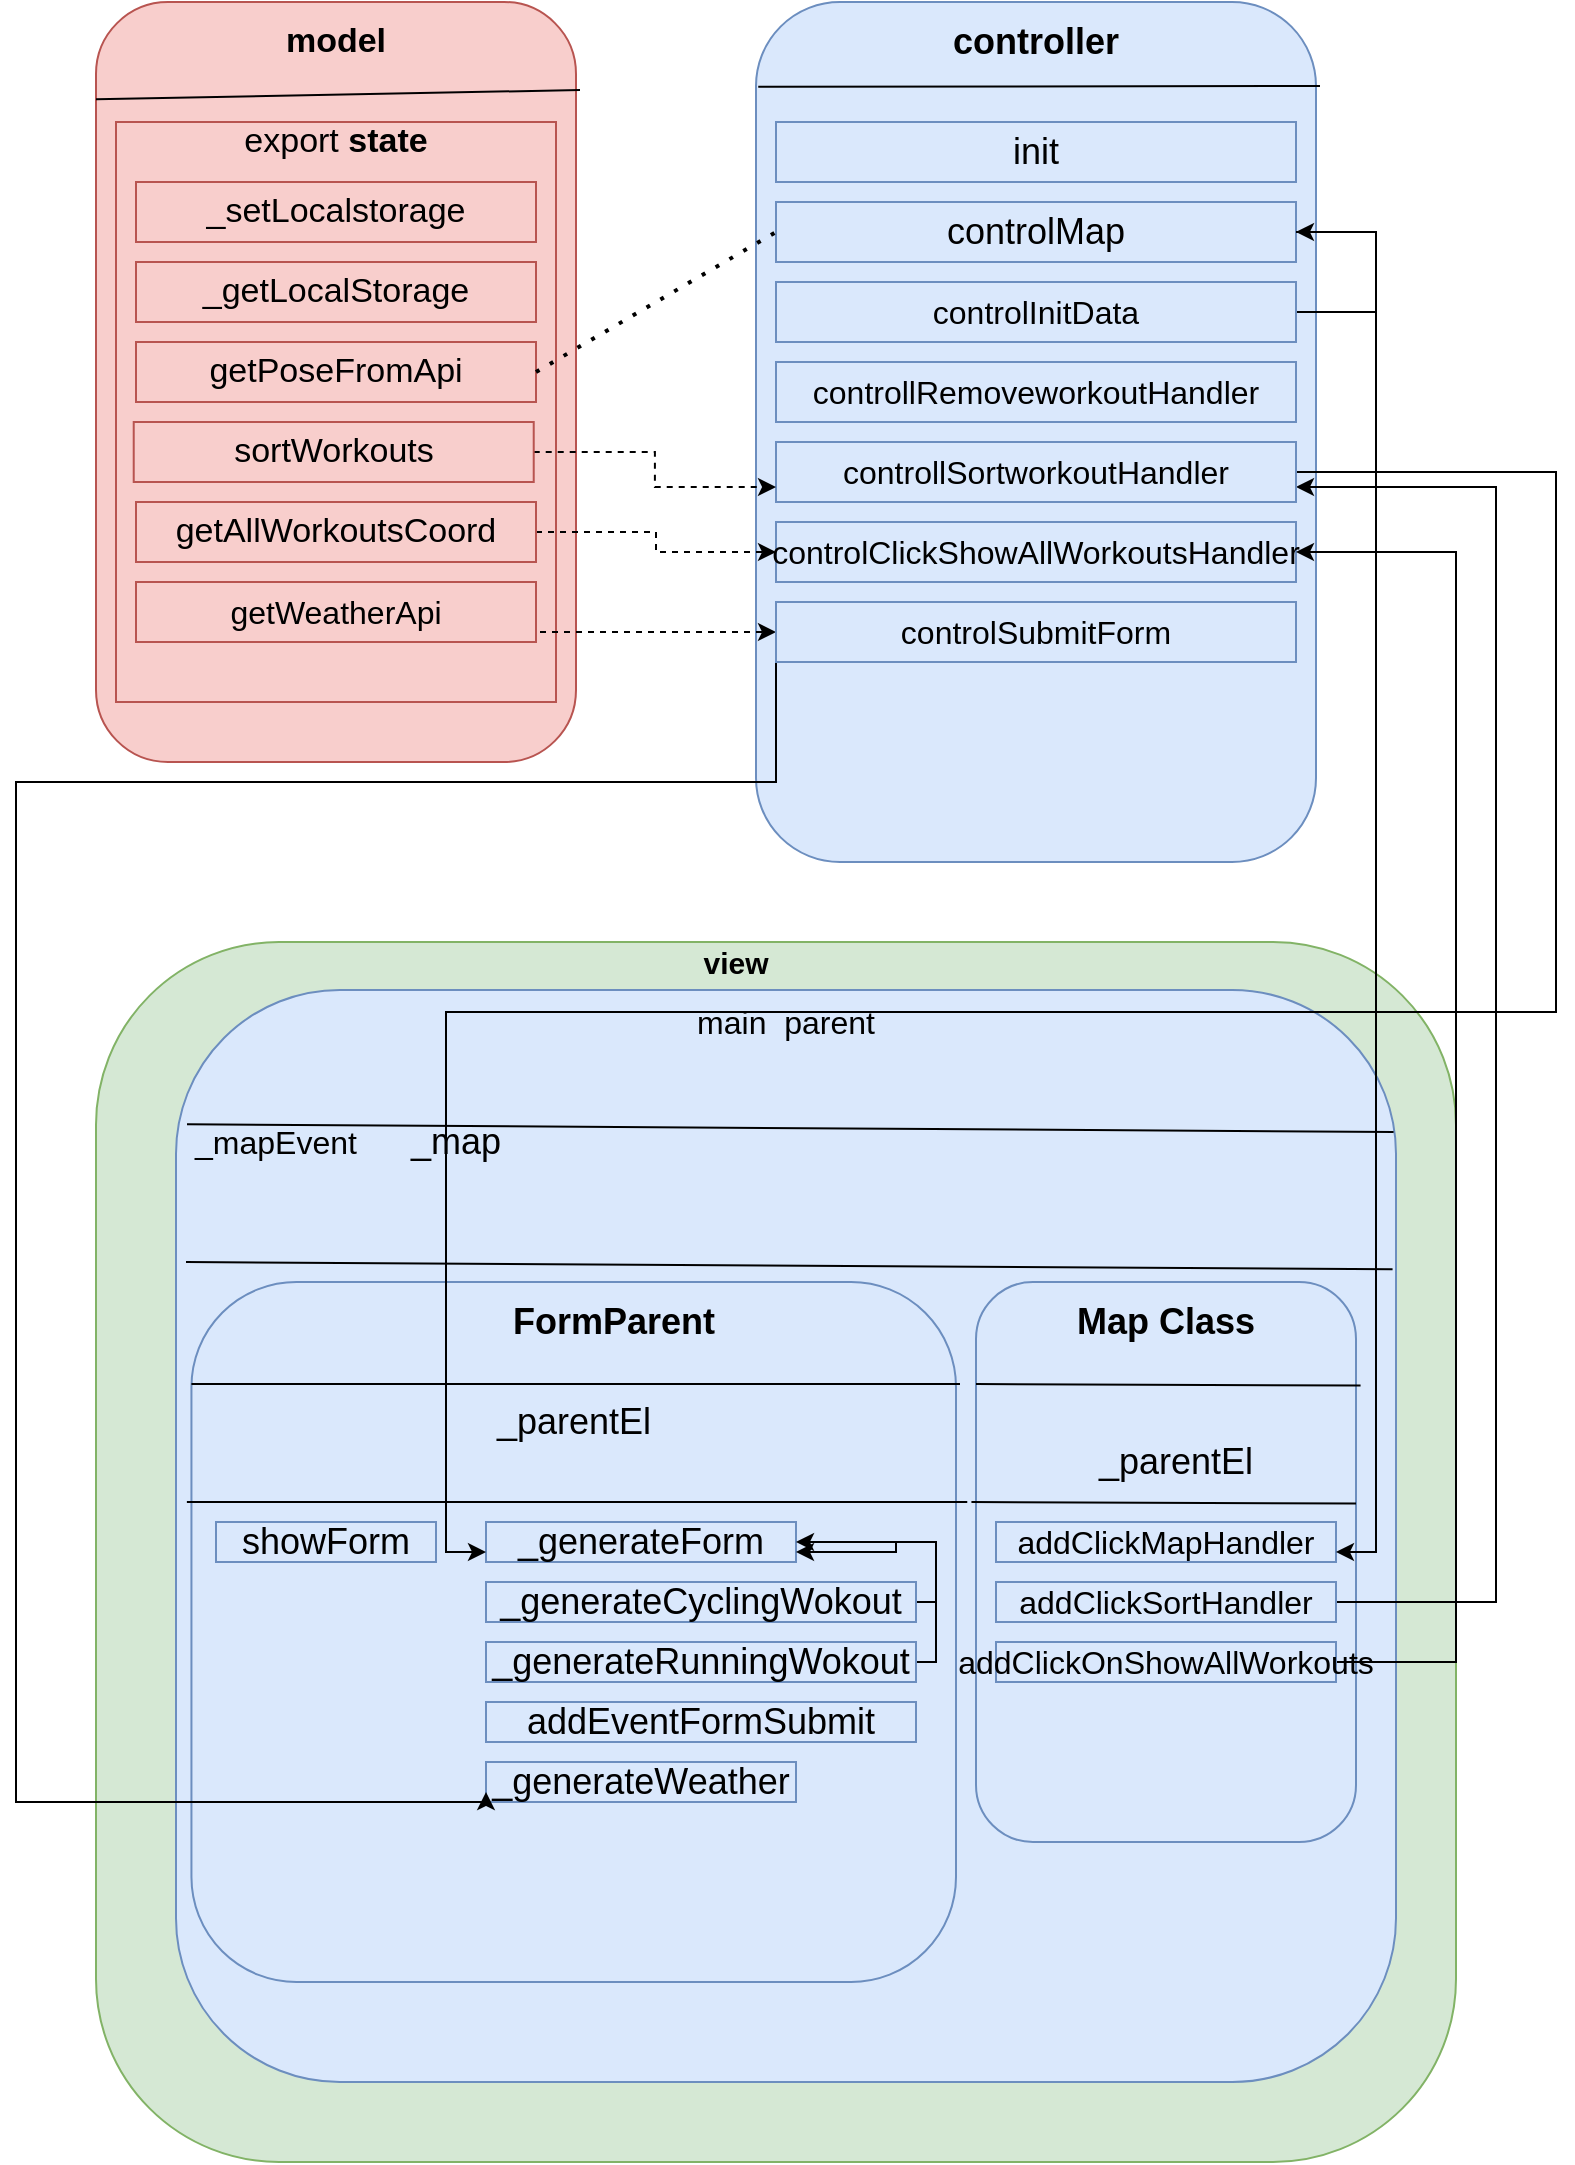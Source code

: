 <mxfile version="14.4.3" type="device"><diagram id="C5RBs43oDa-KdzZeNtuy" name="Page-1"><mxGraphModel dx="1024" dy="592" grid="1" gridSize="10" guides="1" tooltips="1" connect="1" arrows="1" fold="1" page="1" pageScale="1" pageWidth="827" pageHeight="1169" math="0" shadow="0"><root><mxCell id="WIyWlLk6GJQsqaUBKTNV-0"/><mxCell id="WIyWlLk6GJQsqaUBKTNV-1" parent="WIyWlLk6GJQsqaUBKTNV-0"/><mxCell id="m3j9F3WrCNdR1Mr-ZnYO-1" value="" style="rounded=1;whiteSpace=wrap;html=1;fillColor=#f8cecc;strokeColor=#b85450;" parent="WIyWlLk6GJQsqaUBKTNV-1" vertex="1"><mxGeometry x="80" y="60" width="240" height="380" as="geometry"/></mxCell><mxCell id="m3j9F3WrCNdR1Mr-ZnYO-2" value="model" style="text;html=1;strokeColor=none;fillColor=none;align=center;verticalAlign=middle;whiteSpace=wrap;rounded=0;fontSize=17;fontStyle=1" parent="WIyWlLk6GJQsqaUBKTNV-1" vertex="1"><mxGeometry x="180" y="70" width="40" height="20" as="geometry"/></mxCell><mxCell id="m3j9F3WrCNdR1Mr-ZnYO-3" value="" style="endArrow=none;html=1;fontSize=17;exitX=0;exitY=0.128;exitDx=0;exitDy=0;exitPerimeter=0;" parent="WIyWlLk6GJQsqaUBKTNV-1" source="m3j9F3WrCNdR1Mr-ZnYO-1" edge="1"><mxGeometry width="50" height="50" relative="1" as="geometry"><mxPoint x="460" y="330" as="sourcePoint"/><mxPoint x="322" y="104" as="targetPoint"/></mxGeometry></mxCell><mxCell id="m3j9F3WrCNdR1Mr-ZnYO-4" value="" style="rounded=0;whiteSpace=wrap;html=1;fontSize=17;fillColor=#f8cecc;strokeColor=#b85450;" parent="WIyWlLk6GJQsqaUBKTNV-1" vertex="1"><mxGeometry x="90" y="120" width="220" height="290" as="geometry"/></mxCell><mxCell id="m3j9F3WrCNdR1Mr-ZnYO-5" value="export &lt;b&gt;state&lt;/b&gt;" style="text;html=1;strokeColor=none;fillColor=none;align=center;verticalAlign=middle;whiteSpace=wrap;rounded=0;fontSize=17;" parent="WIyWlLk6GJQsqaUBKTNV-1" vertex="1"><mxGeometry x="125" y="120" width="150" height="20" as="geometry"/></mxCell><mxCell id="m3j9F3WrCNdR1Mr-ZnYO-6" value="_setLocalstorage" style="rounded=0;whiteSpace=wrap;html=1;fontSize=17;fillColor=#f8cecc;strokeColor=#b85450;" parent="WIyWlLk6GJQsqaUBKTNV-1" vertex="1"><mxGeometry x="100" y="150" width="200" height="30" as="geometry"/></mxCell><mxCell id="m3j9F3WrCNdR1Mr-ZnYO-7" value="_getLocalStorage" style="rounded=0;whiteSpace=wrap;html=1;fontSize=17;fillColor=#f8cecc;strokeColor=#b85450;" parent="WIyWlLk6GJQsqaUBKTNV-1" vertex="1"><mxGeometry x="100" y="190" width="200" height="30" as="geometry"/></mxCell><mxCell id="m3j9F3WrCNdR1Mr-ZnYO-8" value="getPoseFromApi" style="rounded=0;whiteSpace=wrap;html=1;fontSize=17;fillColor=#f8cecc;strokeColor=#b85450;" parent="WIyWlLk6GJQsqaUBKTNV-1" vertex="1"><mxGeometry x="100" y="230" width="200" height="30" as="geometry"/></mxCell><mxCell id="m3j9F3WrCNdR1Mr-ZnYO-9" value="" style="rounded=1;whiteSpace=wrap;html=1;fontSize=17;fillColor=#dae8fc;strokeColor=#6c8ebf;" parent="WIyWlLk6GJQsqaUBKTNV-1" vertex="1"><mxGeometry x="410" y="60" width="280" height="430" as="geometry"/></mxCell><mxCell id="m3j9F3WrCNdR1Mr-ZnYO-10" value="controller" style="text;html=1;strokeColor=none;fillColor=none;align=center;verticalAlign=middle;whiteSpace=wrap;rounded=0;fontSize=18;fontStyle=1" parent="WIyWlLk6GJQsqaUBKTNV-1" vertex="1"><mxGeometry x="500" y="70" width="100" height="20" as="geometry"/></mxCell><mxCell id="m3j9F3WrCNdR1Mr-ZnYO-11" value="" style="endArrow=none;html=1;fontSize=18;entryX=0.004;entryY=0.163;entryDx=0;entryDy=0;entryPerimeter=0;" parent="WIyWlLk6GJQsqaUBKTNV-1" edge="1"><mxGeometry width="50" height="50" relative="1" as="geometry"><mxPoint x="692" y="102" as="sourcePoint"/><mxPoint x="411.12" y="102.42" as="targetPoint"/></mxGeometry></mxCell><mxCell id="m3j9F3WrCNdR1Mr-ZnYO-13" value="init" style="rounded=0;whiteSpace=wrap;html=1;fontSize=18;fillColor=#dae8fc;strokeColor=#6c8ebf;" parent="WIyWlLk6GJQsqaUBKTNV-1" vertex="1"><mxGeometry x="420" y="120" width="260" height="30" as="geometry"/></mxCell><mxCell id="m3j9F3WrCNdR1Mr-ZnYO-14" value="controlMap" style="rounded=0;whiteSpace=wrap;html=1;fontSize=18;fillColor=#dae8fc;strokeColor=#6c8ebf;" parent="WIyWlLk6GJQsqaUBKTNV-1" vertex="1"><mxGeometry x="420" y="160" width="260" height="30" as="geometry"/></mxCell><mxCell id="m3j9F3WrCNdR1Mr-ZnYO-16" value="" style="endArrow=none;dashed=1;html=1;dashPattern=1 3;strokeWidth=2;fontSize=18;exitX=1;exitY=0.5;exitDx=0;exitDy=0;entryX=0;entryY=0.5;entryDx=0;entryDy=0;" parent="WIyWlLk6GJQsqaUBKTNV-1" source="m3j9F3WrCNdR1Mr-ZnYO-8" target="m3j9F3WrCNdR1Mr-ZnYO-14" edge="1"><mxGeometry width="50" height="50" relative="1" as="geometry"><mxPoint x="460" y="320" as="sourcePoint"/><mxPoint x="510" y="270" as="targetPoint"/></mxGeometry></mxCell><mxCell id="m3j9F3WrCNdR1Mr-ZnYO-18" value="" style="rounded=1;whiteSpace=wrap;html=1;fontSize=18;fillColor=#d5e8d4;strokeColor=#82b366;" parent="WIyWlLk6GJQsqaUBKTNV-1" vertex="1"><mxGeometry x="80" y="530" width="680" height="610" as="geometry"/></mxCell><mxCell id="m3j9F3WrCNdR1Mr-ZnYO-31" style="edgeStyle=orthogonalEdgeStyle;rounded=0;orthogonalLoop=1;jettySize=auto;html=1;fontSize=16;" parent="WIyWlLk6GJQsqaUBKTNV-1" source="m3j9F3WrCNdR1Mr-ZnYO-29" edge="1"><mxGeometry relative="1" as="geometry"><Array as="points"><mxPoint x="720" y="215"/><mxPoint x="720" y="175"/></Array><mxPoint x="680" y="175" as="targetPoint"/></mxGeometry></mxCell><mxCell id="m3j9F3WrCNdR1Mr-ZnYO-29" value="controlInitData" style="rounded=0;whiteSpace=wrap;html=1;fontSize=16;fillColor=#dae8fc;strokeColor=#6c8ebf;" parent="WIyWlLk6GJQsqaUBKTNV-1" vertex="1"><mxGeometry x="420" y="200" width="260" height="30" as="geometry"/></mxCell><mxCell id="m3j9F3WrCNdR1Mr-ZnYO-33" value="" style="rounded=1;whiteSpace=wrap;html=1;fontSize=18;fillColor=#dae8fc;strokeColor=#6c8ebf;" parent="WIyWlLk6GJQsqaUBKTNV-1" vertex="1"><mxGeometry x="120" y="554" width="610" height="546" as="geometry"/></mxCell><mxCell id="m3j9F3WrCNdR1Mr-ZnYO-34" value="main&amp;nbsp; parent" style="text;html=1;strokeColor=none;fillColor=none;align=center;verticalAlign=middle;whiteSpace=wrap;rounded=0;fontSize=16;" parent="WIyWlLk6GJQsqaUBKTNV-1" vertex="1"><mxGeometry x="378" y="560" width="94" height="20" as="geometry"/></mxCell><mxCell id="m3j9F3WrCNdR1Mr-ZnYO-35" value="" style="endArrow=none;html=1;fontSize=16;exitX=0.009;exitY=0.123;exitDx=0;exitDy=0;exitPerimeter=0;entryX=0.998;entryY=0.13;entryDx=0;entryDy=0;entryPerimeter=0;" parent="WIyWlLk6GJQsqaUBKTNV-1" source="m3j9F3WrCNdR1Mr-ZnYO-33" target="m3j9F3WrCNdR1Mr-ZnYO-33" edge="1"><mxGeometry width="50" height="50" relative="1" as="geometry"><mxPoint x="430" y="760" as="sourcePoint"/><mxPoint x="480" y="710" as="targetPoint"/></mxGeometry></mxCell><mxCell id="m3j9F3WrCNdR1Mr-ZnYO-19" value="" style="rounded=1;whiteSpace=wrap;html=1;fontSize=18;fillColor=#dae8fc;strokeColor=#6c8ebf;" parent="WIyWlLk6GJQsqaUBKTNV-1" vertex="1"><mxGeometry x="520" y="700" width="190" height="280" as="geometry"/></mxCell><mxCell id="m3j9F3WrCNdR1Mr-ZnYO-20" value="Map Class" style="text;html=1;strokeColor=none;fillColor=none;align=center;verticalAlign=middle;whiteSpace=wrap;rounded=0;fontSize=18;fontStyle=1" parent="WIyWlLk6GJQsqaUBKTNV-1" vertex="1"><mxGeometry x="540" y="710" width="150" height="20" as="geometry"/></mxCell><mxCell id="m3j9F3WrCNdR1Mr-ZnYO-22" value="" style="endArrow=none;html=1;fontSize=18;entryX=1.012;entryY=0.185;entryDx=0;entryDy=0;entryPerimeter=0;" parent="WIyWlLk6GJQsqaUBKTNV-1" target="m3j9F3WrCNdR1Mr-ZnYO-19" edge="1"><mxGeometry width="50" height="50" relative="1" as="geometry"><mxPoint x="520" y="751" as="sourcePoint"/><mxPoint x="690" y="751" as="targetPoint"/></mxGeometry></mxCell><mxCell id="m3j9F3WrCNdR1Mr-ZnYO-24" value="" style="endArrow=none;html=1;fontSize=18;entryX=1.012;entryY=0.185;entryDx=0;entryDy=0;entryPerimeter=0;" parent="WIyWlLk6GJQsqaUBKTNV-1" edge="1"><mxGeometry width="50" height="50" relative="1" as="geometry"><mxPoint x="517.72" y="810" as="sourcePoint"/><mxPoint x="710" y="810.8" as="targetPoint"/></mxGeometry></mxCell><mxCell id="m3j9F3WrCNdR1Mr-ZnYO-26" value="_map" style="text;html=1;strokeColor=none;fillColor=none;align=center;verticalAlign=middle;whiteSpace=wrap;rounded=0;fontSize=18;" parent="WIyWlLk6GJQsqaUBKTNV-1" vertex="1"><mxGeometry x="240" y="620" width="40" height="20" as="geometry"/></mxCell><mxCell id="m3j9F3WrCNdR1Mr-ZnYO-27" value="_parentEl" style="text;html=1;strokeColor=none;fillColor=none;align=center;verticalAlign=middle;whiteSpace=wrap;rounded=0;fontSize=18;" parent="WIyWlLk6GJQsqaUBKTNV-1" vertex="1"><mxGeometry x="600" y="780" width="40" height="20" as="geometry"/></mxCell><mxCell id="m3j9F3WrCNdR1Mr-ZnYO-28" value="addClickMapHandler" style="rounded=0;whiteSpace=wrap;html=1;fontSize=16;fillColor=#dae8fc;strokeColor=#6c8ebf;" parent="WIyWlLk6GJQsqaUBKTNV-1" vertex="1"><mxGeometry x="530" y="820" width="170" height="20" as="geometry"/></mxCell><mxCell id="m3j9F3WrCNdR1Mr-ZnYO-37" value="" style="endArrow=none;html=1;fontSize=16;exitX=0.009;exitY=0.123;exitDx=0;exitDy=0;exitPerimeter=0;entryX=0.998;entryY=0.13;entryDx=0;entryDy=0;entryPerimeter=0;" parent="WIyWlLk6GJQsqaUBKTNV-1" edge="1"><mxGeometry width="50" height="50" relative="1" as="geometry"><mxPoint x="125.0" y="690" as="sourcePoint"/><mxPoint x="728.29" y="693.57" as="targetPoint"/></mxGeometry></mxCell><mxCell id="m3j9F3WrCNdR1Mr-ZnYO-39" value="_mapEvent" style="text;html=1;strokeColor=none;fillColor=none;align=center;verticalAlign=middle;whiteSpace=wrap;rounded=0;fontSize=16;" parent="WIyWlLk6GJQsqaUBKTNV-1" vertex="1"><mxGeometry x="150" y="620" width="40" height="20" as="geometry"/></mxCell><mxCell id="m3j9F3WrCNdR1Mr-ZnYO-32" style="edgeStyle=orthogonalEdgeStyle;rounded=0;orthogonalLoop=1;jettySize=auto;html=1;fontSize=16;entryX=1;entryY=0.75;entryDx=0;entryDy=0;" parent="WIyWlLk6GJQsqaUBKTNV-1" source="m3j9F3WrCNdR1Mr-ZnYO-14" target="m3j9F3WrCNdR1Mr-ZnYO-28" edge="1"><mxGeometry relative="1" as="geometry"><mxPoint x="780" y="530" as="targetPoint"/><Array as="points"><mxPoint x="720" y="175"/><mxPoint x="720" y="835"/></Array></mxGeometry></mxCell><mxCell id="Zs1AZ1onrl1H2oBc_G9K-0" value="view" style="text;html=1;strokeColor=none;fillColor=none;align=center;verticalAlign=middle;whiteSpace=wrap;rounded=0;fontStyle=1;fontSize=15;" parent="WIyWlLk6GJQsqaUBKTNV-1" vertex="1"><mxGeometry x="380" y="530" width="40" height="20" as="geometry"/></mxCell><mxCell id="Zs1AZ1onrl1H2oBc_G9K-12" value="" style="rounded=1;whiteSpace=wrap;html=1;fontSize=18;fillColor=#dae8fc;strokeColor=#6c8ebf;" parent="WIyWlLk6GJQsqaUBKTNV-1" vertex="1"><mxGeometry x="127.72" y="700" width="382.28" height="350" as="geometry"/></mxCell><mxCell id="Zs1AZ1onrl1H2oBc_G9K-13" value="FormParent" style="text;html=1;strokeColor=none;fillColor=none;align=center;verticalAlign=middle;whiteSpace=wrap;rounded=0;fontSize=18;fontStyle=1" parent="WIyWlLk6GJQsqaUBKTNV-1" vertex="1"><mxGeometry x="264" y="710" width="150" height="20" as="geometry"/></mxCell><mxCell id="Zs1AZ1onrl1H2oBc_G9K-14" value="" style="endArrow=none;html=1;fontSize=18;" parent="WIyWlLk6GJQsqaUBKTNV-1" edge="1"><mxGeometry width="50" height="50" relative="1" as="geometry"><mxPoint x="127.72" y="751" as="sourcePoint"/><mxPoint x="512" y="751" as="targetPoint"/></mxGeometry></mxCell><mxCell id="Zs1AZ1onrl1H2oBc_G9K-15" value="" style="endArrow=none;html=1;fontSize=18;entryX=-0.023;entryY=0.393;entryDx=0;entryDy=0;entryPerimeter=0;" parent="WIyWlLk6GJQsqaUBKTNV-1" target="m3j9F3WrCNdR1Mr-ZnYO-19" edge="1"><mxGeometry width="50" height="50" relative="1" as="geometry"><mxPoint x="125.44" y="810" as="sourcePoint"/><mxPoint x="317.72" y="810.8" as="targetPoint"/></mxGeometry></mxCell><mxCell id="Zs1AZ1onrl1H2oBc_G9K-16" value="_parentEl" style="text;html=1;strokeColor=none;fillColor=none;align=center;verticalAlign=middle;whiteSpace=wrap;rounded=0;fontSize=18;" parent="WIyWlLk6GJQsqaUBKTNV-1" vertex="1"><mxGeometry x="298.86" y="760" width="40" height="20" as="geometry"/></mxCell><mxCell id="Zs1AZ1onrl1H2oBc_G9K-17" value="showForm" style="rounded=0;whiteSpace=wrap;html=1;fontSize=18;fillColor=#dae8fc;strokeColor=#6c8ebf;" parent="WIyWlLk6GJQsqaUBKTNV-1" vertex="1"><mxGeometry x="140" y="820" width="110" height="20" as="geometry"/></mxCell><mxCell id="Zs1AZ1onrl1H2oBc_G9K-18" value="_generateForm" style="rounded=0;whiteSpace=wrap;html=1;fontSize=18;fillColor=#dae8fc;strokeColor=#6c8ebf;" parent="WIyWlLk6GJQsqaUBKTNV-1" vertex="1"><mxGeometry x="275" y="820" width="155" height="20" as="geometry"/></mxCell><mxCell id="Zs1AZ1onrl1H2oBc_G9K-22" style="edgeStyle=orthogonalEdgeStyle;rounded=0;orthogonalLoop=1;jettySize=auto;html=1;fontSize=18;entryX=1;entryY=0.75;entryDx=0;entryDy=0;" parent="WIyWlLk6GJQsqaUBKTNV-1" source="Zs1AZ1onrl1H2oBc_G9K-20" target="Zs1AZ1onrl1H2oBc_G9K-18" edge="1"><mxGeometry relative="1" as="geometry"><mxPoint x="440" y="830" as="targetPoint"/><Array as="points"><mxPoint x="500" y="860"/><mxPoint x="500" y="830"/><mxPoint x="480" y="830"/><mxPoint x="480" y="835"/></Array></mxGeometry></mxCell><mxCell id="Zs1AZ1onrl1H2oBc_G9K-20" value="_generateCyclingWokout" style="rounded=0;whiteSpace=wrap;html=1;fontSize=18;fillColor=#dae8fc;strokeColor=#6c8ebf;" parent="WIyWlLk6GJQsqaUBKTNV-1" vertex="1"><mxGeometry x="275" y="850" width="215" height="20" as="geometry"/></mxCell><mxCell id="Zs1AZ1onrl1H2oBc_G9K-23" style="edgeStyle=orthogonalEdgeStyle;rounded=0;orthogonalLoop=1;jettySize=auto;html=1;fontSize=18;" parent="WIyWlLk6GJQsqaUBKTNV-1" source="Zs1AZ1onrl1H2oBc_G9K-21" edge="1"><mxGeometry relative="1" as="geometry"><mxPoint x="430" y="830" as="targetPoint"/><Array as="points"><mxPoint x="500" y="890"/><mxPoint x="500" y="830"/></Array></mxGeometry></mxCell><mxCell id="Zs1AZ1onrl1H2oBc_G9K-21" value="_generateRunningWokout" style="rounded=0;whiteSpace=wrap;html=1;fontSize=18;fillColor=#dae8fc;strokeColor=#6c8ebf;" parent="WIyWlLk6GJQsqaUBKTNV-1" vertex="1"><mxGeometry x="275" y="880" width="215" height="20" as="geometry"/></mxCell><mxCell id="Zs1AZ1onrl1H2oBc_G9K-24" value="addEventFormSubmit" style="rounded=0;whiteSpace=wrap;html=1;fontSize=18;fillColor=#dae8fc;strokeColor=#6c8ebf;" parent="WIyWlLk6GJQsqaUBKTNV-1" vertex="1"><mxGeometry x="275" y="910" width="215" height="20" as="geometry"/></mxCell><mxCell id="QL8AnNGG7Fhylyj6aYAp-0" value="controllRemoveworkoutHandler" style="rounded=0;whiteSpace=wrap;html=1;fontSize=16;fillColor=#dae8fc;strokeColor=#6c8ebf;" parent="WIyWlLk6GJQsqaUBKTNV-1" vertex="1"><mxGeometry x="420" y="240" width="260" height="30" as="geometry"/></mxCell><mxCell id="76NmaqjB6JmbXzkmJNoe-6" style="edgeStyle=orthogonalEdgeStyle;rounded=0;orthogonalLoop=1;jettySize=auto;html=1;entryX=1;entryY=0.75;entryDx=0;entryDy=0;" parent="WIyWlLk6GJQsqaUBKTNV-1" source="76NmaqjB6JmbXzkmJNoe-0" target="76NmaqjB6JmbXzkmJNoe-1" edge="1"><mxGeometry relative="1" as="geometry"><mxPoint x="780" y="430" as="targetPoint"/><Array as="points"><mxPoint x="780" y="860"/><mxPoint x="780" y="303"/></Array></mxGeometry></mxCell><mxCell id="76NmaqjB6JmbXzkmJNoe-0" value="addClickSortHandler" style="rounded=0;whiteSpace=wrap;html=1;fontSize=16;fillColor=#dae8fc;strokeColor=#6c8ebf;" parent="WIyWlLk6GJQsqaUBKTNV-1" vertex="1"><mxGeometry x="530" y="850" width="170" height="20" as="geometry"/></mxCell><mxCell id="76NmaqjB6JmbXzkmJNoe-5" style="edgeStyle=orthogonalEdgeStyle;rounded=0;orthogonalLoop=1;jettySize=auto;html=1;entryX=0;entryY=0.75;entryDx=0;entryDy=0;" parent="WIyWlLk6GJQsqaUBKTNV-1" source="76NmaqjB6JmbXzkmJNoe-1" target="Zs1AZ1onrl1H2oBc_G9K-18" edge="1"><mxGeometry relative="1" as="geometry"><Array as="points"><mxPoint x="810" y="295"/><mxPoint x="810" y="565"/><mxPoint x="255" y="565"/><mxPoint x="255" y="835"/></Array></mxGeometry></mxCell><mxCell id="76NmaqjB6JmbXzkmJNoe-1" value="controllSortworkoutHandler" style="rounded=0;whiteSpace=wrap;html=1;fontSize=16;fillColor=#dae8fc;strokeColor=#6c8ebf;" parent="WIyWlLk6GJQsqaUBKTNV-1" vertex="1"><mxGeometry x="420" y="280" width="260" height="30" as="geometry"/></mxCell><mxCell id="76NmaqjB6JmbXzkmJNoe-4" style="edgeStyle=orthogonalEdgeStyle;rounded=0;orthogonalLoop=1;jettySize=auto;html=1;entryX=0;entryY=0.75;entryDx=0;entryDy=0;dashed=1;" parent="WIyWlLk6GJQsqaUBKTNV-1" source="76NmaqjB6JmbXzkmJNoe-3" target="76NmaqjB6JmbXzkmJNoe-1" edge="1"><mxGeometry relative="1" as="geometry"/></mxCell><mxCell id="76NmaqjB6JmbXzkmJNoe-3" value="sortWorkouts" style="rounded=0;whiteSpace=wrap;html=1;fontSize=17;fillColor=#f8cecc;strokeColor=#b85450;" parent="WIyWlLk6GJQsqaUBKTNV-1" vertex="1"><mxGeometry x="98.86" y="270" width="200" height="30" as="geometry"/></mxCell><mxCell id="6TsMNsbgnLIbzFRlLtp7-2" value="controlClickShowAllWorkoutsHandler" style="rounded=0;whiteSpace=wrap;html=1;fontSize=16;fillColor=#dae8fc;strokeColor=#6c8ebf;" parent="WIyWlLk6GJQsqaUBKTNV-1" vertex="1"><mxGeometry x="420" y="320" width="260" height="30" as="geometry"/></mxCell><mxCell id="6TsMNsbgnLIbzFRlLtp7-4" style="edgeStyle=orthogonalEdgeStyle;rounded=0;orthogonalLoop=1;jettySize=auto;html=1;dashed=1;" parent="WIyWlLk6GJQsqaUBKTNV-1" source="6TsMNsbgnLIbzFRlLtp7-3" target="6TsMNsbgnLIbzFRlLtp7-2" edge="1"><mxGeometry relative="1" as="geometry"/></mxCell><mxCell id="6TsMNsbgnLIbzFRlLtp7-3" value="getAllWorkoutsCoord" style="rounded=0;whiteSpace=wrap;html=1;fontSize=17;fillColor=#f8cecc;strokeColor=#b85450;" parent="WIyWlLk6GJQsqaUBKTNV-1" vertex="1"><mxGeometry x="100" y="310" width="200" height="30" as="geometry"/></mxCell><mxCell id="6TsMNsbgnLIbzFRlLtp7-6" style="edgeStyle=orthogonalEdgeStyle;rounded=0;orthogonalLoop=1;jettySize=auto;html=1;entryX=1;entryY=0.5;entryDx=0;entryDy=0;" parent="WIyWlLk6GJQsqaUBKTNV-1" source="6TsMNsbgnLIbzFRlLtp7-5" target="6TsMNsbgnLIbzFRlLtp7-2" edge="1"><mxGeometry relative="1" as="geometry"><Array as="points"><mxPoint x="760" y="890"/><mxPoint x="760" y="335"/></Array></mxGeometry></mxCell><mxCell id="6TsMNsbgnLIbzFRlLtp7-5" value="addClickOnShowAllWorkouts" style="rounded=0;whiteSpace=wrap;html=1;fontSize=16;fillColor=#dae8fc;strokeColor=#6c8ebf;" parent="WIyWlLk6GJQsqaUBKTNV-1" vertex="1"><mxGeometry x="530" y="880" width="170" height="20" as="geometry"/></mxCell><mxCell id="AFVkiurS15L5hHsd_YBw-5" value="_generateWeather" style="rounded=0;whiteSpace=wrap;html=1;fontSize=18;fillColor=#dae8fc;strokeColor=#6c8ebf;" vertex="1" parent="WIyWlLk6GJQsqaUBKTNV-1"><mxGeometry x="275" y="940" width="155" height="20" as="geometry"/></mxCell><mxCell id="AFVkiurS15L5hHsd_YBw-7" style="edgeStyle=orthogonalEdgeStyle;rounded=0;orthogonalLoop=1;jettySize=auto;html=1;dashed=1;entryX=0;entryY=0.5;entryDx=0;entryDy=0;exitX=1;exitY=0.5;exitDx=0;exitDy=0;" edge="1" parent="WIyWlLk6GJQsqaUBKTNV-1" source="AFVkiurS15L5hHsd_YBw-6" target="AFVkiurS15L5hHsd_YBw-9"><mxGeometry relative="1" as="geometry"><mxPoint x="30" y="700" as="targetPoint"/><Array as="points"><mxPoint x="300" y="375"/></Array></mxGeometry></mxCell><mxCell id="AFVkiurS15L5hHsd_YBw-6" value="getWeatherApi" style="rounded=0;whiteSpace=wrap;html=1;fontSize=16;fillColor=#f8cecc;strokeColor=#b85450;" vertex="1" parent="WIyWlLk6GJQsqaUBKTNV-1"><mxGeometry x="100" y="350" width="200" height="30" as="geometry"/></mxCell><mxCell id="AFVkiurS15L5hHsd_YBw-10" style="edgeStyle=orthogonalEdgeStyle;rounded=0;orthogonalLoop=1;jettySize=auto;html=1;entryX=0;entryY=0.75;entryDx=0;entryDy=0;" edge="1" parent="WIyWlLk6GJQsqaUBKTNV-1" source="AFVkiurS15L5hHsd_YBw-9" target="AFVkiurS15L5hHsd_YBw-5"><mxGeometry relative="1" as="geometry"><mxPoint x="30" y="840" as="targetPoint"/><Array as="points"><mxPoint x="420" y="450"/><mxPoint x="40" y="450"/><mxPoint x="40" y="960"/><mxPoint x="275" y="960"/></Array></mxGeometry></mxCell><mxCell id="AFVkiurS15L5hHsd_YBw-9" value="controlSubmitForm" style="rounded=0;whiteSpace=wrap;html=1;fontSize=16;fillColor=#dae8fc;strokeColor=#6c8ebf;" vertex="1" parent="WIyWlLk6GJQsqaUBKTNV-1"><mxGeometry x="420" y="360" width="260" height="30" as="geometry"/></mxCell></root></mxGraphModel></diagram></mxfile>